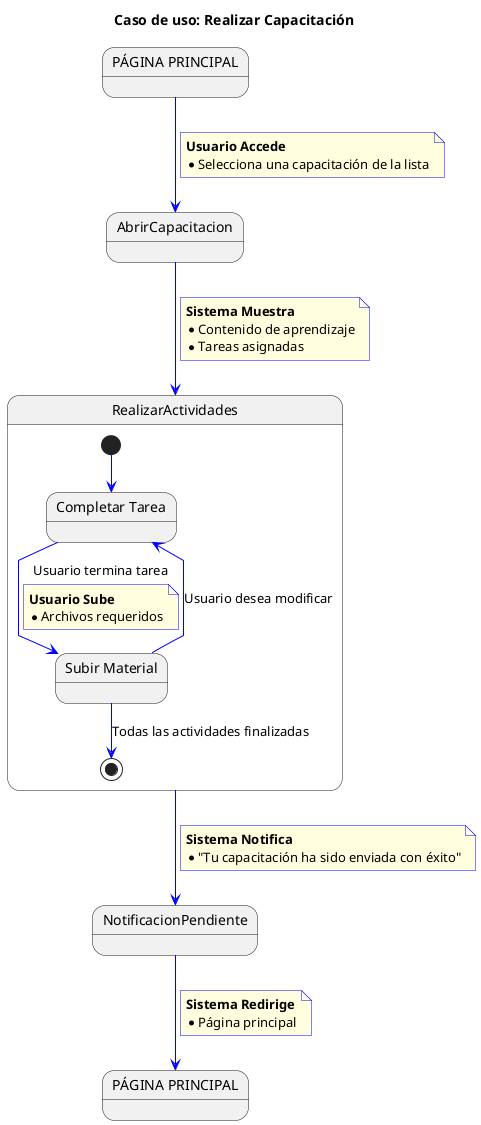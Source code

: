 @startuml
title Caso de uso: Realizar Capacitación

skinparam {
    NoteBackgroundColor #lightYellow
    ArrowColor #blue
    NoteBorderColor #blue
    linetype polyline
}

state startState as "PÁGINA PRINCIPAL"
state endState as "PÁGINA PRINCIPAL"

startState --> AbrirCapacitacion
note on link
    <b>Usuario Accede</b>
    * Selecciona una capacitación de la lista
end note

AbrirCapacitacion --> RealizarActividades
note on link
    <b>Sistema Muestra</b>
    * Contenido de aprendizaje
    * Tareas asignadas
end note

state RealizarActividades {
    state "Completar Tarea" as CompletarTarea
    state "Subir Material" as SubirMaterial

    [*] --> CompletarTarea
    CompletarTarea --> SubirMaterial : Usuario termina tarea
    note on link
        <b>Usuario Sube</b>
        * Archivos requeridos
    end note

    SubirMaterial --> CompletarTarea : Usuario desea modificar
    SubirMaterial --> [*] : Todas las actividades finalizadas
}

RealizarActividades --> NotificacionPendiente
note on link
    <b>Sistema Notifica</b>
    * "Tu capacitación ha sido enviada con éxito"
end note

NotificacionPendiente --> endState
note on link
    <b>Sistema Redirige</b>
    * Página principal
end note
@enduml
